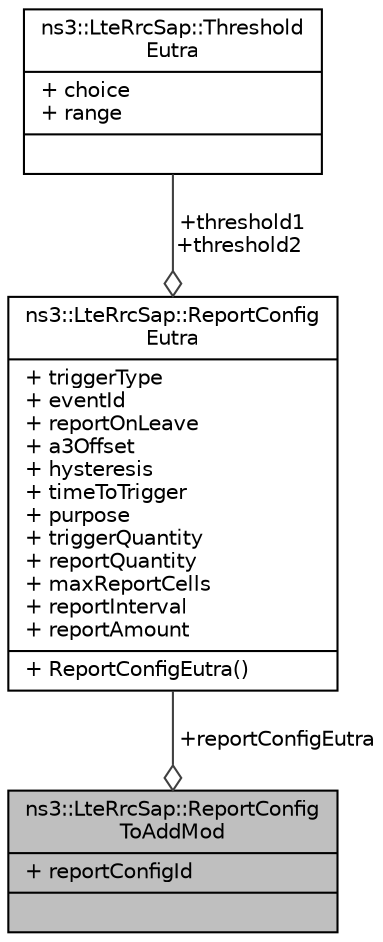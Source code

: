 digraph "ns3::LteRrcSap::ReportConfigToAddMod"
{
  edge [fontname="Helvetica",fontsize="10",labelfontname="Helvetica",labelfontsize="10"];
  node [fontname="Helvetica",fontsize="10",shape=record];
  Node1 [label="{ns3::LteRrcSap::ReportConfig\lToAddMod\n|+ reportConfigId\l|}",height=0.2,width=0.4,color="black", fillcolor="grey75", style="filled", fontcolor="black"];
  Node2 -> Node1 [color="grey25",fontsize="10",style="solid",label=" +reportConfigEutra" ,arrowhead="odiamond"];
  Node2 [label="{ns3::LteRrcSap::ReportConfig\lEutra\n|+ triggerType\l+ eventId\l+ reportOnLeave\l+ a3Offset\l+ hysteresis\l+ timeToTrigger\l+ purpose\l+ triggerQuantity\l+ reportQuantity\l+ maxReportCells\l+ reportInterval\l+ reportAmount\l|+ ReportConfigEutra()\l}",height=0.2,width=0.4,color="black", fillcolor="white", style="filled",URL="$d0/dbb/structns3_1_1LteRrcSap_1_1ReportConfigEutra.html",tooltip="Specifies criteria for triggering of an E-UTRA measurement reporting event. "];
  Node3 -> Node2 [color="grey25",fontsize="10",style="solid",label=" +threshold1\n+threshold2" ,arrowhead="odiamond"];
  Node3 [label="{ns3::LteRrcSap::Threshold\lEutra\n|+ choice\l+ range\l|}",height=0.2,width=0.4,color="black", fillcolor="white", style="filled",URL="$df/de9/structns3_1_1LteRrcSap_1_1ThresholdEutra.html",tooltip="Threshold for event evaluation. "];
}
